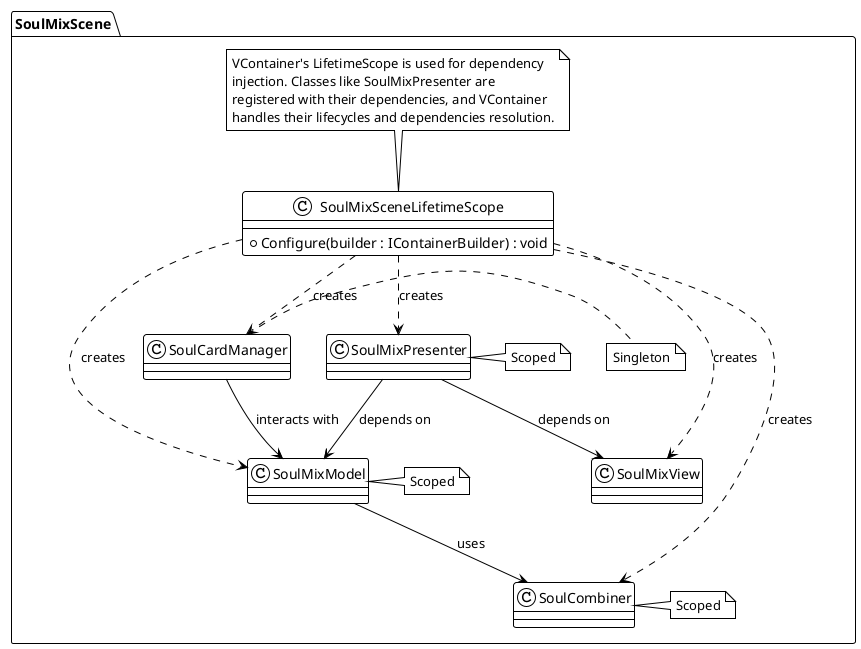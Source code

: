 ﻿@startuml

!theme plain

package "SoulMixScene" {

class "SoulMixPresenter" {
}

class "SoulMixView" {
}

class "SoulMixModel" {
}

class "SoulCombiner" {
}

class "SoulCardManager" {
}

'Singleton or Scoped are used to denote the lifecycle management by VContainer
note right of "SoulCardManager"
    Singleton
end note

note right of "SoulMixModel"
    Scoped
end note

note right of "SoulMixPresenter"
    Scoped
end note

note right of "SoulCombiner"
    Scoped
end note

class "SoulMixSceneLifetimeScope" {
    +Configure(builder : IContainerBuilder) : void
}

"SoulMixSceneLifetimeScope" ..> "SoulMixPresenter" : creates
"SoulMixSceneLifetimeScope" ..> "SoulMixView" : creates
"SoulMixSceneLifetimeScope" ..> "SoulMixModel" : creates
"SoulMixSceneLifetimeScope" ..> "SoulCombiner" : creates
"SoulMixSceneLifetimeScope" ..> "SoulCardManager" : creates

"SoulMixPresenter" --> "SoulMixView" : depends on
"SoulMixPresenter" --> "SoulMixModel" : depends on
"SoulMixModel" --> "SoulCombiner" : uses
"SoulCardManager" --> "SoulMixModel" : interacts with

note as N1
    VContainer's LifetimeScope is used for dependency
    injection. Classes like SoulMixPresenter are
    registered with their dependencies, and VContainer
    handles their lifecycles and dependencies resolution.
end note

N1 .. "SoulMixSceneLifetimeScope"

@enduml
